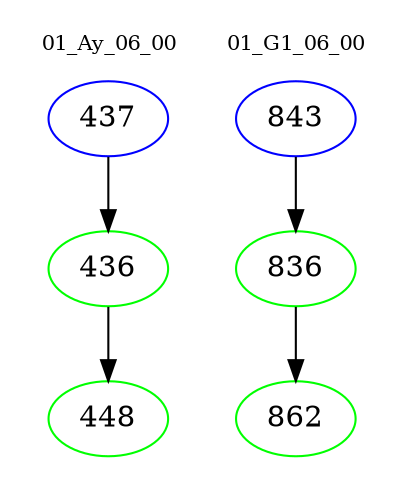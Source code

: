 digraph{
subgraph cluster_0 {
color = white
label = "01_Ay_06_00";
fontsize=10;
T0_437 [label="437", color="blue"]
T0_437 -> T0_436 [color="black"]
T0_436 [label="436", color="green"]
T0_436 -> T0_448 [color="black"]
T0_448 [label="448", color="green"]
}
subgraph cluster_1 {
color = white
label = "01_G1_06_00";
fontsize=10;
T1_843 [label="843", color="blue"]
T1_843 -> T1_836 [color="black"]
T1_836 [label="836", color="green"]
T1_836 -> T1_862 [color="black"]
T1_862 [label="862", color="green"]
}
}
